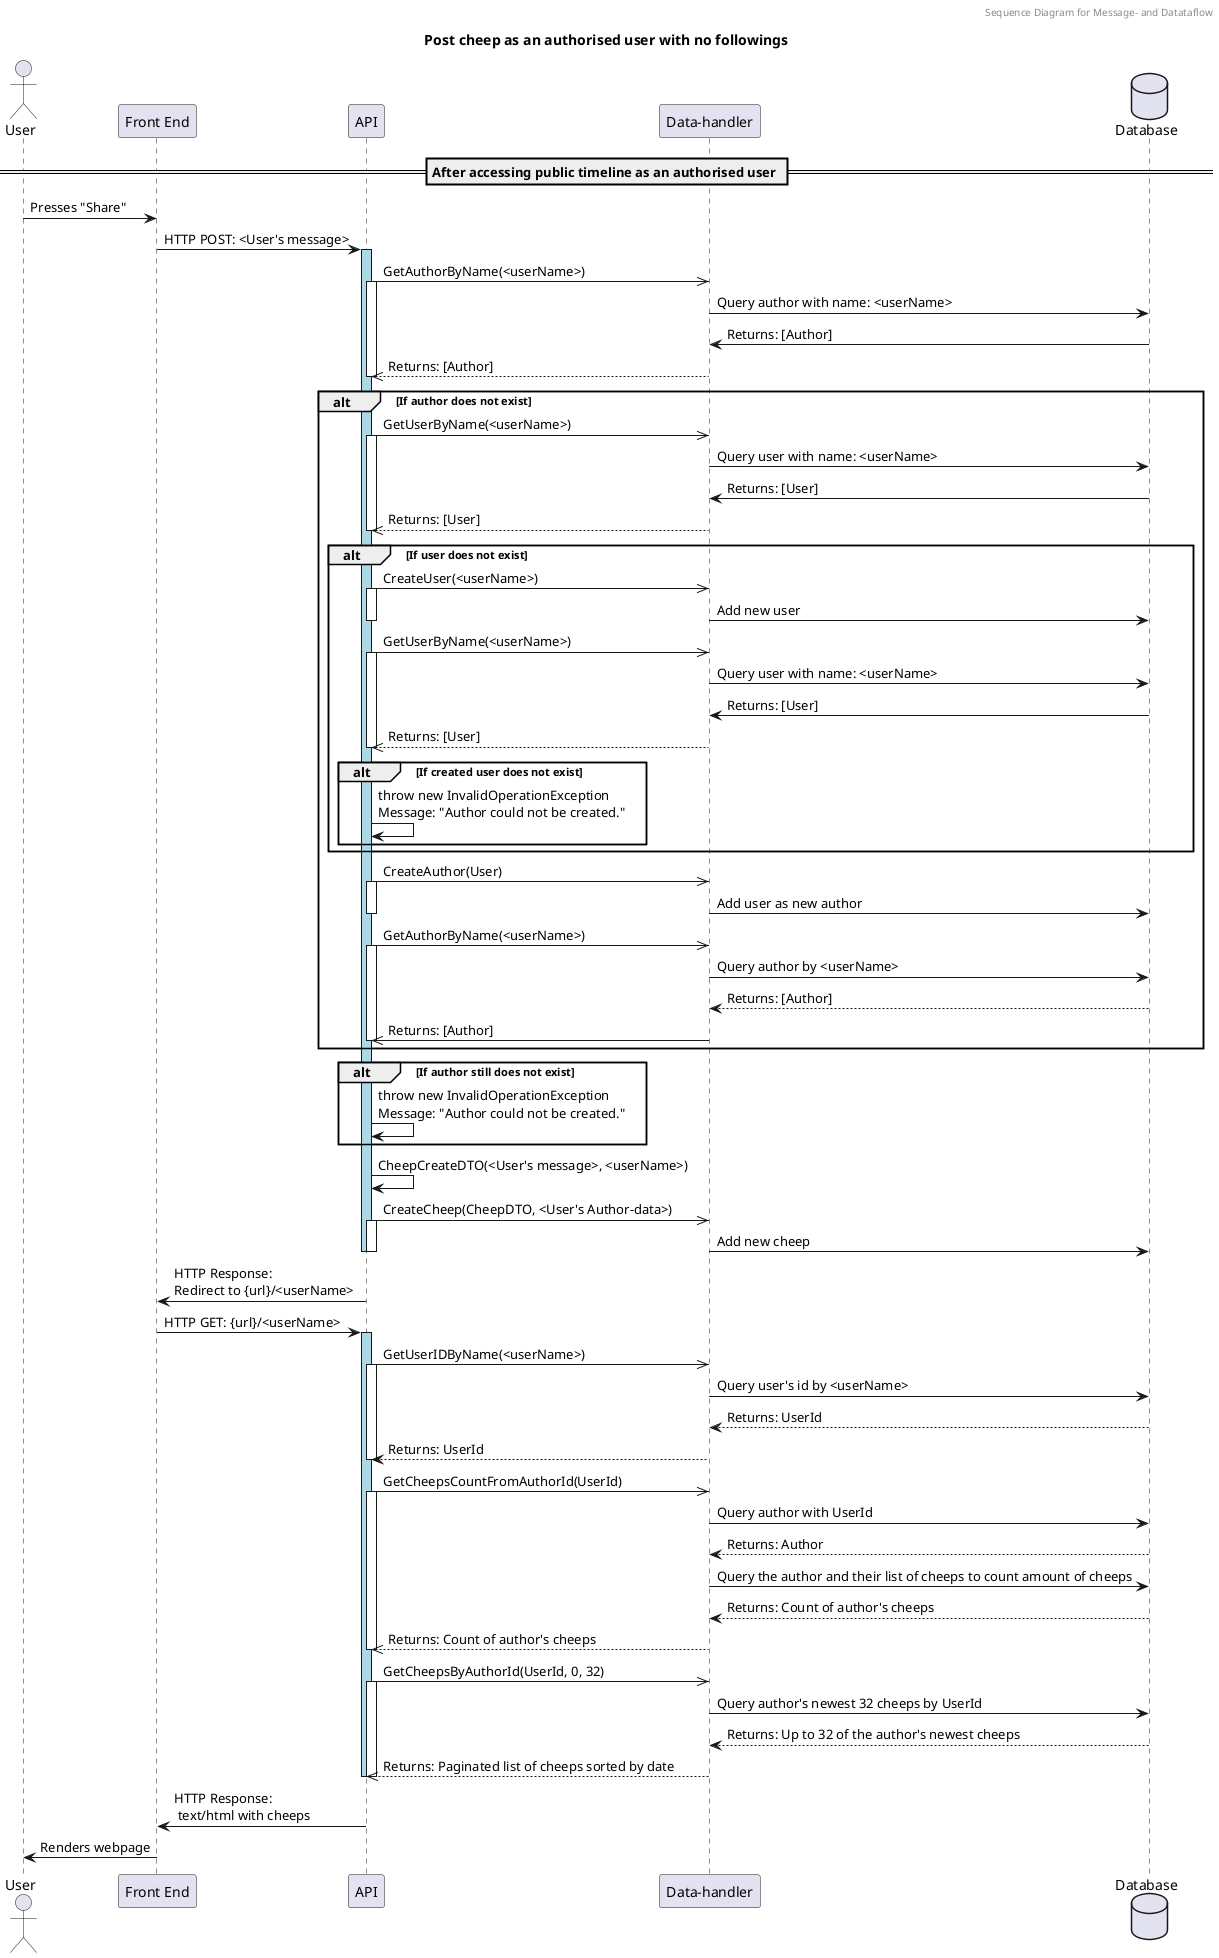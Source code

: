 @startuml

header Sequence Diagram for Message- and Datataflow
Title Post cheep as an authorised user with no followings

actor "User" as Us
participant "Front End" as Fe
participant "API" as Api
participant "Data-handler" as Dh
database "Database" as Db

== After accessing public timeline as an authorised user ==
Us -> Fe: Presses "Share"
Fe -> Api: HTTP POST: <User's message>

Activate Api #LightBlue 
    Api ->> Dh: GetAuthorByName(<userName>)
    Activate Api
        Dh -> Db: Query author with name: <userName>
        Db -> Dh: Returns: [Author]
        Dh -->> Api: Returns: [Author]
    Deactivate Api

    alt If author does not exist
        Api ->> Dh: GetUserByName(<userName>)
        Activate Api
            Dh -> Db: Query user with name: <userName>
            Db -> Dh: Returns: [User]
            Dh -->> Api: Returns: [User]
        Deactivate Api

        alt If user does not exist
            Api ->> Dh: CreateUser(<userName>)
            Activate Api
                Dh -> Db: Add new user
            Deactivate Api
            Api ->> Dh: GetUserByName(<userName>)
            Activate Api
                Dh -> Db: Query user with name: <userName>
                Db -> Dh: Returns: [User]
                Dh -->> Api: Returns: [User]
            Deactivate Api
            alt If created user does not exist
                Api -> Api: throw new InvalidOperationException\nMessage: "Author could not be created."
            end
        end
        Api ->> Dh: CreateAuthor(User)
        Activate Api
            Dh -> Db: Add user as new author
        Deactivate Api
        Api ->> Dh: GetAuthorByName(<userName>)
        Activate Api
            Dh -> Db: Query author by <userName>
            Db --> Dh: Returns: [Author]
            Dh ->> Api: Returns: [Author]
        Deactivate Api
    end
    alt If author still does not exist
        Api -> Api: throw new InvalidOperationException\nMessage: "Author could not be created."
    end

    Api -> Api: CheepCreateDTO(<User's message>, <userName>)
    Api ->> Dh: CreateCheep(CheepDTO, <User's Author-data>)
    Activate Api
        Dh -> Db: Add new cheep
    Deactivate Api
Deactivate Api

Api -> Fe: HTTP Response:\nRedirect to {url}/<userName>
Fe -> Api: HTTP GET: {url}/<userName>

Activate Api #LightBlue
    Api ->> Dh: GetUserIDByName(<userName>)
    Activate Api
        Dh -> Db: Query user's id by <userName>
        Db --> Dh: Returns: UserId
        Dh --> Api: Returns: UserId
    Deactivate Api
    Api ->> Dh: GetCheepsCountFromAuthorId(UserId)
    Activate Api
        Dh -> Db: Query author with UserId
        Db --> Dh: Returns: Author
        Dh -> Db: Query the author and their list of cheeps to count amount of cheeps
        Db --> Dh: Returns: Count of author's cheeps
        Dh -->> Api: Returns: Count of author's cheeps
    Deactivate Api
    Api ->> Dh: GetCheepsByAuthorId(UserId, 0, 32)
    Activate Api
        Dh -> Db: Query author's newest 32 cheeps by UserId
        Db --> Dh: Returns: Up to 32 of the author's newest cheeps
        Dh -->> Api: Returns: Paginated list of cheeps sorted by date
    Deactivate Api
Deactivate Api

Api -> Fe: HTTP Response:\n text/html with cheeps
Fe -> Us: Renders webpage
@enduml